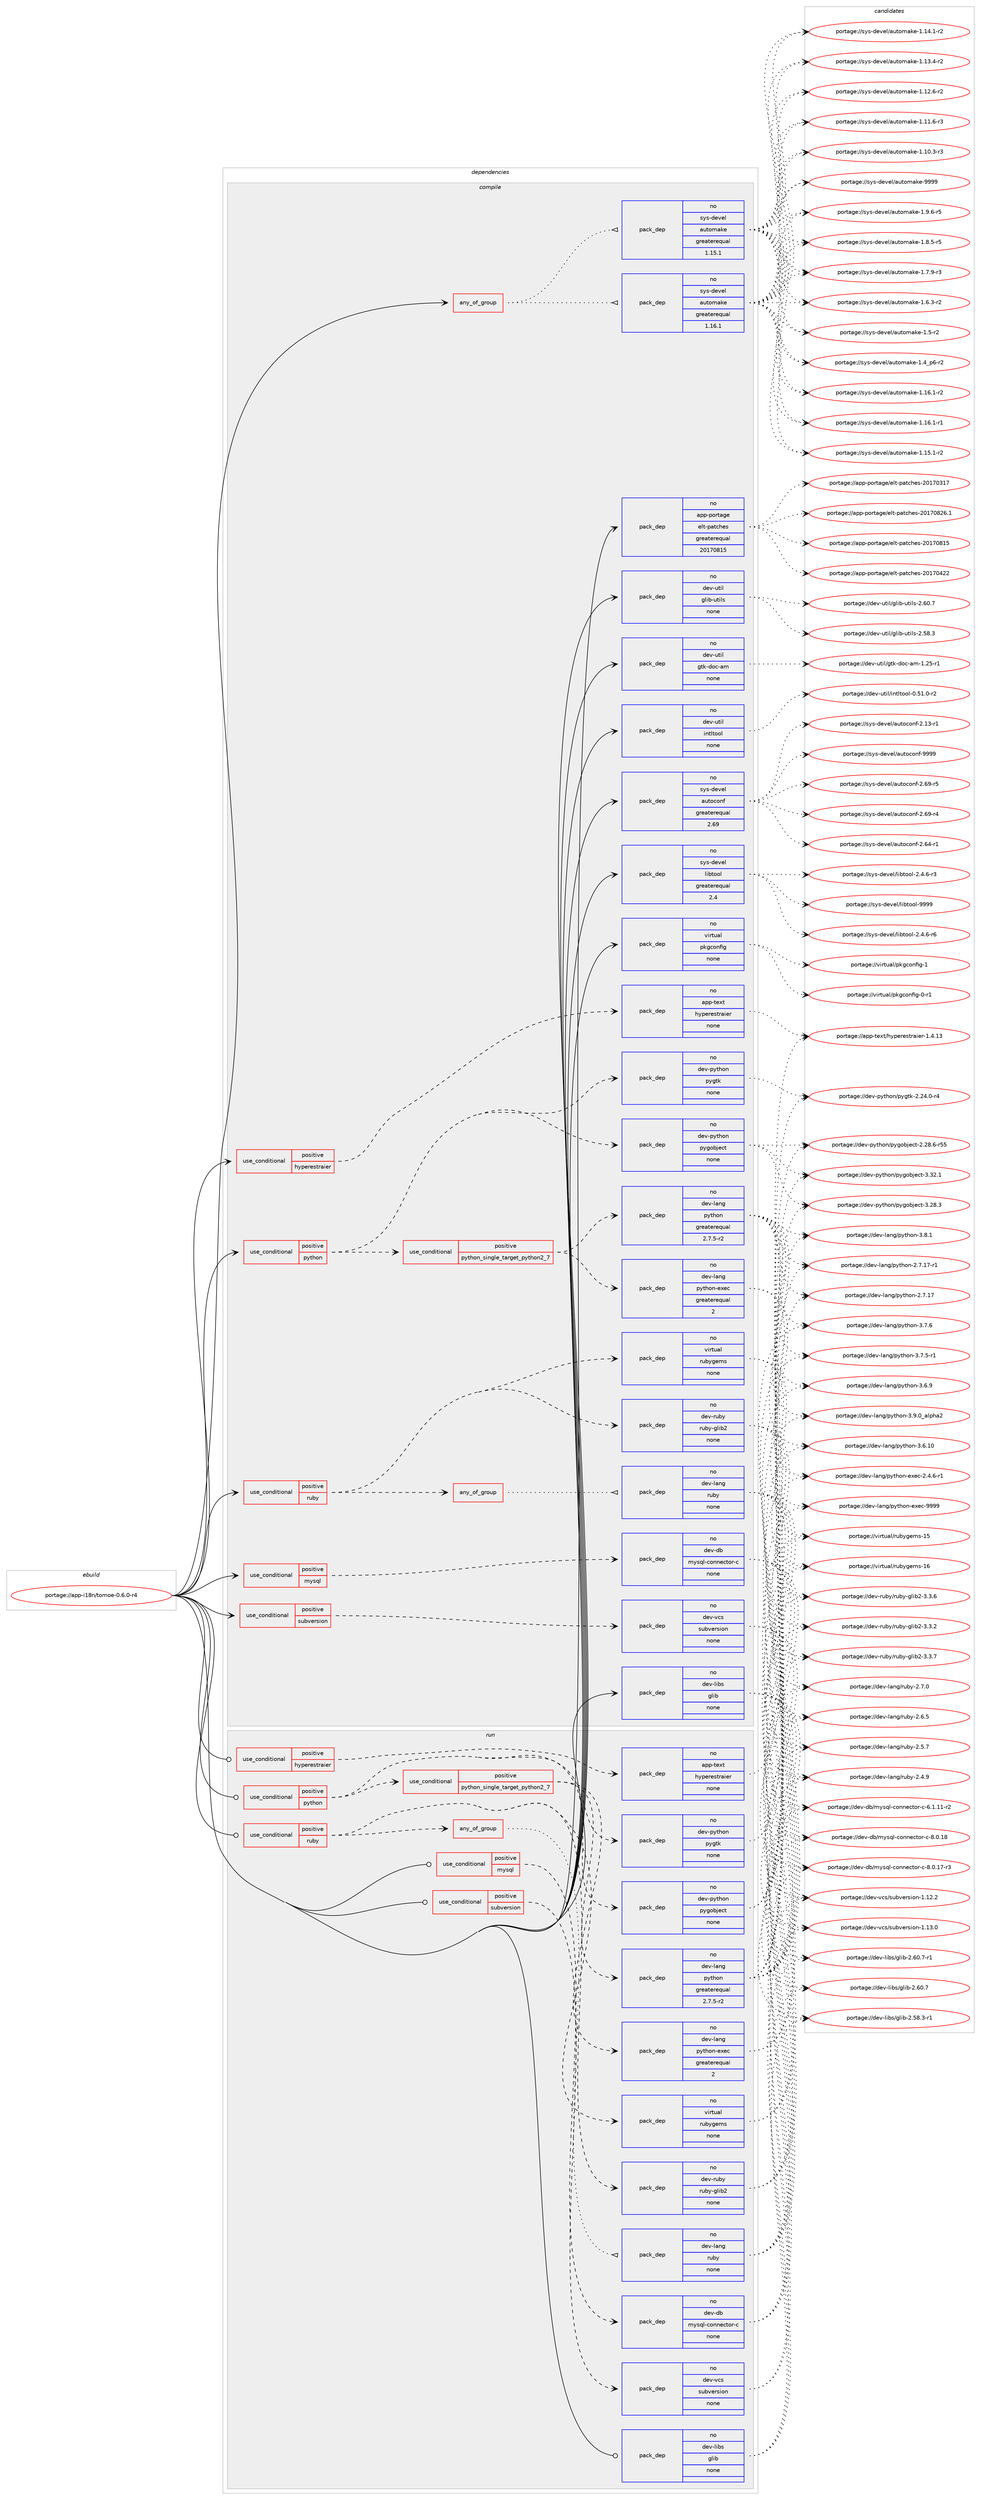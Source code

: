 digraph prolog {

# *************
# Graph options
# *************

newrank=true;
concentrate=true;
compound=true;
graph [rankdir=LR,fontname=Helvetica,fontsize=10,ranksep=1.5];#, ranksep=2.5, nodesep=0.2];
edge  [arrowhead=vee];
node  [fontname=Helvetica,fontsize=10];

# **********
# The ebuild
# **********

subgraph cluster_leftcol {
color=gray;
label=<<i>ebuild</i>>;
id [label="portage://app-i18n/tomoe-0.6.0-r4", color=red, width=4, href="../app-i18n/tomoe-0.6.0-r4.svg"];
}

# ****************
# The dependencies
# ****************

subgraph cluster_midcol {
color=gray;
label=<<i>dependencies</i>>;
subgraph cluster_compile {
fillcolor="#eeeeee";
style=filled;
label=<<i>compile</i>>;
subgraph any7976 {
dependency616886 [label=<<TABLE BORDER="0" CELLBORDER="1" CELLSPACING="0" CELLPADDING="4"><TR><TD CELLPADDING="10">any_of_group</TD></TR></TABLE>>, shape=none, color=red];subgraph pack464032 {
dependency616887 [label=<<TABLE BORDER="0" CELLBORDER="1" CELLSPACING="0" CELLPADDING="4" WIDTH="220"><TR><TD ROWSPAN="6" CELLPADDING="30">pack_dep</TD></TR><TR><TD WIDTH="110">no</TD></TR><TR><TD>sys-devel</TD></TR><TR><TD>automake</TD></TR><TR><TD>greaterequal</TD></TR><TR><TD>1.16.1</TD></TR></TABLE>>, shape=none, color=blue];
}
dependency616886:e -> dependency616887:w [weight=20,style="dotted",arrowhead="oinv"];
subgraph pack464033 {
dependency616888 [label=<<TABLE BORDER="0" CELLBORDER="1" CELLSPACING="0" CELLPADDING="4" WIDTH="220"><TR><TD ROWSPAN="6" CELLPADDING="30">pack_dep</TD></TR><TR><TD WIDTH="110">no</TD></TR><TR><TD>sys-devel</TD></TR><TR><TD>automake</TD></TR><TR><TD>greaterequal</TD></TR><TR><TD>1.15.1</TD></TR></TABLE>>, shape=none, color=blue];
}
dependency616886:e -> dependency616888:w [weight=20,style="dotted",arrowhead="oinv"];
}
id:e -> dependency616886:w [weight=20,style="solid",arrowhead="vee"];
subgraph cond144597 {
dependency616889 [label=<<TABLE BORDER="0" CELLBORDER="1" CELLSPACING="0" CELLPADDING="4"><TR><TD ROWSPAN="3" CELLPADDING="10">use_conditional</TD></TR><TR><TD>positive</TD></TR><TR><TD>hyperestraier</TD></TR></TABLE>>, shape=none, color=red];
subgraph pack464034 {
dependency616890 [label=<<TABLE BORDER="0" CELLBORDER="1" CELLSPACING="0" CELLPADDING="4" WIDTH="220"><TR><TD ROWSPAN="6" CELLPADDING="30">pack_dep</TD></TR><TR><TD WIDTH="110">no</TD></TR><TR><TD>app-text</TD></TR><TR><TD>hyperestraier</TD></TR><TR><TD>none</TD></TR><TR><TD></TD></TR></TABLE>>, shape=none, color=blue];
}
dependency616889:e -> dependency616890:w [weight=20,style="dashed",arrowhead="vee"];
}
id:e -> dependency616889:w [weight=20,style="solid",arrowhead="vee"];
subgraph cond144598 {
dependency616891 [label=<<TABLE BORDER="0" CELLBORDER="1" CELLSPACING="0" CELLPADDING="4"><TR><TD ROWSPAN="3" CELLPADDING="10">use_conditional</TD></TR><TR><TD>positive</TD></TR><TR><TD>mysql</TD></TR></TABLE>>, shape=none, color=red];
subgraph pack464035 {
dependency616892 [label=<<TABLE BORDER="0" CELLBORDER="1" CELLSPACING="0" CELLPADDING="4" WIDTH="220"><TR><TD ROWSPAN="6" CELLPADDING="30">pack_dep</TD></TR><TR><TD WIDTH="110">no</TD></TR><TR><TD>dev-db</TD></TR><TR><TD>mysql-connector-c</TD></TR><TR><TD>none</TD></TR><TR><TD></TD></TR></TABLE>>, shape=none, color=blue];
}
dependency616891:e -> dependency616892:w [weight=20,style="dashed",arrowhead="vee"];
}
id:e -> dependency616891:w [weight=20,style="solid",arrowhead="vee"];
subgraph cond144599 {
dependency616893 [label=<<TABLE BORDER="0" CELLBORDER="1" CELLSPACING="0" CELLPADDING="4"><TR><TD ROWSPAN="3" CELLPADDING="10">use_conditional</TD></TR><TR><TD>positive</TD></TR><TR><TD>python</TD></TR></TABLE>>, shape=none, color=red];
subgraph cond144600 {
dependency616894 [label=<<TABLE BORDER="0" CELLBORDER="1" CELLSPACING="0" CELLPADDING="4"><TR><TD ROWSPAN="3" CELLPADDING="10">use_conditional</TD></TR><TR><TD>positive</TD></TR><TR><TD>python_single_target_python2_7</TD></TR></TABLE>>, shape=none, color=red];
subgraph pack464036 {
dependency616895 [label=<<TABLE BORDER="0" CELLBORDER="1" CELLSPACING="0" CELLPADDING="4" WIDTH="220"><TR><TD ROWSPAN="6" CELLPADDING="30">pack_dep</TD></TR><TR><TD WIDTH="110">no</TD></TR><TR><TD>dev-lang</TD></TR><TR><TD>python</TD></TR><TR><TD>greaterequal</TD></TR><TR><TD>2.7.5-r2</TD></TR></TABLE>>, shape=none, color=blue];
}
dependency616894:e -> dependency616895:w [weight=20,style="dashed",arrowhead="vee"];
subgraph pack464037 {
dependency616896 [label=<<TABLE BORDER="0" CELLBORDER="1" CELLSPACING="0" CELLPADDING="4" WIDTH="220"><TR><TD ROWSPAN="6" CELLPADDING="30">pack_dep</TD></TR><TR><TD WIDTH="110">no</TD></TR><TR><TD>dev-lang</TD></TR><TR><TD>python-exec</TD></TR><TR><TD>greaterequal</TD></TR><TR><TD>2</TD></TR></TABLE>>, shape=none, color=blue];
}
dependency616894:e -> dependency616896:w [weight=20,style="dashed",arrowhead="vee"];
}
dependency616893:e -> dependency616894:w [weight=20,style="dashed",arrowhead="vee"];
subgraph pack464038 {
dependency616897 [label=<<TABLE BORDER="0" CELLBORDER="1" CELLSPACING="0" CELLPADDING="4" WIDTH="220"><TR><TD ROWSPAN="6" CELLPADDING="30">pack_dep</TD></TR><TR><TD WIDTH="110">no</TD></TR><TR><TD>dev-python</TD></TR><TR><TD>pygobject</TD></TR><TR><TD>none</TD></TR><TR><TD></TD></TR></TABLE>>, shape=none, color=blue];
}
dependency616893:e -> dependency616897:w [weight=20,style="dashed",arrowhead="vee"];
subgraph pack464039 {
dependency616898 [label=<<TABLE BORDER="0" CELLBORDER="1" CELLSPACING="0" CELLPADDING="4" WIDTH="220"><TR><TD ROWSPAN="6" CELLPADDING="30">pack_dep</TD></TR><TR><TD WIDTH="110">no</TD></TR><TR><TD>dev-python</TD></TR><TR><TD>pygtk</TD></TR><TR><TD>none</TD></TR><TR><TD></TD></TR></TABLE>>, shape=none, color=blue];
}
dependency616893:e -> dependency616898:w [weight=20,style="dashed",arrowhead="vee"];
}
id:e -> dependency616893:w [weight=20,style="solid",arrowhead="vee"];
subgraph cond144601 {
dependency616899 [label=<<TABLE BORDER="0" CELLBORDER="1" CELLSPACING="0" CELLPADDING="4"><TR><TD ROWSPAN="3" CELLPADDING="10">use_conditional</TD></TR><TR><TD>positive</TD></TR><TR><TD>ruby</TD></TR></TABLE>>, shape=none, color=red];
subgraph any7977 {
dependency616900 [label=<<TABLE BORDER="0" CELLBORDER="1" CELLSPACING="0" CELLPADDING="4"><TR><TD CELLPADDING="10">any_of_group</TD></TR></TABLE>>, shape=none, color=red];subgraph pack464040 {
dependency616901 [label=<<TABLE BORDER="0" CELLBORDER="1" CELLSPACING="0" CELLPADDING="4" WIDTH="220"><TR><TD ROWSPAN="6" CELLPADDING="30">pack_dep</TD></TR><TR><TD WIDTH="110">no</TD></TR><TR><TD>dev-lang</TD></TR><TR><TD>ruby</TD></TR><TR><TD>none</TD></TR><TR><TD></TD></TR></TABLE>>, shape=none, color=blue];
}
dependency616900:e -> dependency616901:w [weight=20,style="dotted",arrowhead="oinv"];
}
dependency616899:e -> dependency616900:w [weight=20,style="dashed",arrowhead="vee"];
subgraph pack464041 {
dependency616902 [label=<<TABLE BORDER="0" CELLBORDER="1" CELLSPACING="0" CELLPADDING="4" WIDTH="220"><TR><TD ROWSPAN="6" CELLPADDING="30">pack_dep</TD></TR><TR><TD WIDTH="110">no</TD></TR><TR><TD>virtual</TD></TR><TR><TD>rubygems</TD></TR><TR><TD>none</TD></TR><TR><TD></TD></TR></TABLE>>, shape=none, color=blue];
}
dependency616899:e -> dependency616902:w [weight=20,style="dashed",arrowhead="vee"];
subgraph pack464042 {
dependency616903 [label=<<TABLE BORDER="0" CELLBORDER="1" CELLSPACING="0" CELLPADDING="4" WIDTH="220"><TR><TD ROWSPAN="6" CELLPADDING="30">pack_dep</TD></TR><TR><TD WIDTH="110">no</TD></TR><TR><TD>dev-ruby</TD></TR><TR><TD>ruby-glib2</TD></TR><TR><TD>none</TD></TR><TR><TD></TD></TR></TABLE>>, shape=none, color=blue];
}
dependency616899:e -> dependency616903:w [weight=20,style="dashed",arrowhead="vee"];
}
id:e -> dependency616899:w [weight=20,style="solid",arrowhead="vee"];
subgraph cond144602 {
dependency616904 [label=<<TABLE BORDER="0" CELLBORDER="1" CELLSPACING="0" CELLPADDING="4"><TR><TD ROWSPAN="3" CELLPADDING="10">use_conditional</TD></TR><TR><TD>positive</TD></TR><TR><TD>subversion</TD></TR></TABLE>>, shape=none, color=red];
subgraph pack464043 {
dependency616905 [label=<<TABLE BORDER="0" CELLBORDER="1" CELLSPACING="0" CELLPADDING="4" WIDTH="220"><TR><TD ROWSPAN="6" CELLPADDING="30">pack_dep</TD></TR><TR><TD WIDTH="110">no</TD></TR><TR><TD>dev-vcs</TD></TR><TR><TD>subversion</TD></TR><TR><TD>none</TD></TR><TR><TD></TD></TR></TABLE>>, shape=none, color=blue];
}
dependency616904:e -> dependency616905:w [weight=20,style="dashed",arrowhead="vee"];
}
id:e -> dependency616904:w [weight=20,style="solid",arrowhead="vee"];
subgraph pack464044 {
dependency616906 [label=<<TABLE BORDER="0" CELLBORDER="1" CELLSPACING="0" CELLPADDING="4" WIDTH="220"><TR><TD ROWSPAN="6" CELLPADDING="30">pack_dep</TD></TR><TR><TD WIDTH="110">no</TD></TR><TR><TD>app-portage</TD></TR><TR><TD>elt-patches</TD></TR><TR><TD>greaterequal</TD></TR><TR><TD>20170815</TD></TR></TABLE>>, shape=none, color=blue];
}
id:e -> dependency616906:w [weight=20,style="solid",arrowhead="vee"];
subgraph pack464045 {
dependency616907 [label=<<TABLE BORDER="0" CELLBORDER="1" CELLSPACING="0" CELLPADDING="4" WIDTH="220"><TR><TD ROWSPAN="6" CELLPADDING="30">pack_dep</TD></TR><TR><TD WIDTH="110">no</TD></TR><TR><TD>dev-libs</TD></TR><TR><TD>glib</TD></TR><TR><TD>none</TD></TR><TR><TD></TD></TR></TABLE>>, shape=none, color=blue];
}
id:e -> dependency616907:w [weight=20,style="solid",arrowhead="vee"];
subgraph pack464046 {
dependency616908 [label=<<TABLE BORDER="0" CELLBORDER="1" CELLSPACING="0" CELLPADDING="4" WIDTH="220"><TR><TD ROWSPAN="6" CELLPADDING="30">pack_dep</TD></TR><TR><TD WIDTH="110">no</TD></TR><TR><TD>dev-util</TD></TR><TR><TD>glib-utils</TD></TR><TR><TD>none</TD></TR><TR><TD></TD></TR></TABLE>>, shape=none, color=blue];
}
id:e -> dependency616908:w [weight=20,style="solid",arrowhead="vee"];
subgraph pack464047 {
dependency616909 [label=<<TABLE BORDER="0" CELLBORDER="1" CELLSPACING="0" CELLPADDING="4" WIDTH="220"><TR><TD ROWSPAN="6" CELLPADDING="30">pack_dep</TD></TR><TR><TD WIDTH="110">no</TD></TR><TR><TD>dev-util</TD></TR><TR><TD>gtk-doc-am</TD></TR><TR><TD>none</TD></TR><TR><TD></TD></TR></TABLE>>, shape=none, color=blue];
}
id:e -> dependency616909:w [weight=20,style="solid",arrowhead="vee"];
subgraph pack464048 {
dependency616910 [label=<<TABLE BORDER="0" CELLBORDER="1" CELLSPACING="0" CELLPADDING="4" WIDTH="220"><TR><TD ROWSPAN="6" CELLPADDING="30">pack_dep</TD></TR><TR><TD WIDTH="110">no</TD></TR><TR><TD>dev-util</TD></TR><TR><TD>intltool</TD></TR><TR><TD>none</TD></TR><TR><TD></TD></TR></TABLE>>, shape=none, color=blue];
}
id:e -> dependency616910:w [weight=20,style="solid",arrowhead="vee"];
subgraph pack464049 {
dependency616911 [label=<<TABLE BORDER="0" CELLBORDER="1" CELLSPACING="0" CELLPADDING="4" WIDTH="220"><TR><TD ROWSPAN="6" CELLPADDING="30">pack_dep</TD></TR><TR><TD WIDTH="110">no</TD></TR><TR><TD>sys-devel</TD></TR><TR><TD>autoconf</TD></TR><TR><TD>greaterequal</TD></TR><TR><TD>2.69</TD></TR></TABLE>>, shape=none, color=blue];
}
id:e -> dependency616911:w [weight=20,style="solid",arrowhead="vee"];
subgraph pack464050 {
dependency616912 [label=<<TABLE BORDER="0" CELLBORDER="1" CELLSPACING="0" CELLPADDING="4" WIDTH="220"><TR><TD ROWSPAN="6" CELLPADDING="30">pack_dep</TD></TR><TR><TD WIDTH="110">no</TD></TR><TR><TD>sys-devel</TD></TR><TR><TD>libtool</TD></TR><TR><TD>greaterequal</TD></TR><TR><TD>2.4</TD></TR></TABLE>>, shape=none, color=blue];
}
id:e -> dependency616912:w [weight=20,style="solid",arrowhead="vee"];
subgraph pack464051 {
dependency616913 [label=<<TABLE BORDER="0" CELLBORDER="1" CELLSPACING="0" CELLPADDING="4" WIDTH="220"><TR><TD ROWSPAN="6" CELLPADDING="30">pack_dep</TD></TR><TR><TD WIDTH="110">no</TD></TR><TR><TD>virtual</TD></TR><TR><TD>pkgconfig</TD></TR><TR><TD>none</TD></TR><TR><TD></TD></TR></TABLE>>, shape=none, color=blue];
}
id:e -> dependency616913:w [weight=20,style="solid",arrowhead="vee"];
}
subgraph cluster_compileandrun {
fillcolor="#eeeeee";
style=filled;
label=<<i>compile and run</i>>;
}
subgraph cluster_run {
fillcolor="#eeeeee";
style=filled;
label=<<i>run</i>>;
subgraph cond144603 {
dependency616914 [label=<<TABLE BORDER="0" CELLBORDER="1" CELLSPACING="0" CELLPADDING="4"><TR><TD ROWSPAN="3" CELLPADDING="10">use_conditional</TD></TR><TR><TD>positive</TD></TR><TR><TD>hyperestraier</TD></TR></TABLE>>, shape=none, color=red];
subgraph pack464052 {
dependency616915 [label=<<TABLE BORDER="0" CELLBORDER="1" CELLSPACING="0" CELLPADDING="4" WIDTH="220"><TR><TD ROWSPAN="6" CELLPADDING="30">pack_dep</TD></TR><TR><TD WIDTH="110">no</TD></TR><TR><TD>app-text</TD></TR><TR><TD>hyperestraier</TD></TR><TR><TD>none</TD></TR><TR><TD></TD></TR></TABLE>>, shape=none, color=blue];
}
dependency616914:e -> dependency616915:w [weight=20,style="dashed",arrowhead="vee"];
}
id:e -> dependency616914:w [weight=20,style="solid",arrowhead="odot"];
subgraph cond144604 {
dependency616916 [label=<<TABLE BORDER="0" CELLBORDER="1" CELLSPACING="0" CELLPADDING="4"><TR><TD ROWSPAN="3" CELLPADDING="10">use_conditional</TD></TR><TR><TD>positive</TD></TR><TR><TD>mysql</TD></TR></TABLE>>, shape=none, color=red];
subgraph pack464053 {
dependency616917 [label=<<TABLE BORDER="0" CELLBORDER="1" CELLSPACING="0" CELLPADDING="4" WIDTH="220"><TR><TD ROWSPAN="6" CELLPADDING="30">pack_dep</TD></TR><TR><TD WIDTH="110">no</TD></TR><TR><TD>dev-db</TD></TR><TR><TD>mysql-connector-c</TD></TR><TR><TD>none</TD></TR><TR><TD></TD></TR></TABLE>>, shape=none, color=blue];
}
dependency616916:e -> dependency616917:w [weight=20,style="dashed",arrowhead="vee"];
}
id:e -> dependency616916:w [weight=20,style="solid",arrowhead="odot"];
subgraph cond144605 {
dependency616918 [label=<<TABLE BORDER="0" CELLBORDER="1" CELLSPACING="0" CELLPADDING="4"><TR><TD ROWSPAN="3" CELLPADDING="10">use_conditional</TD></TR><TR><TD>positive</TD></TR><TR><TD>python</TD></TR></TABLE>>, shape=none, color=red];
subgraph cond144606 {
dependency616919 [label=<<TABLE BORDER="0" CELLBORDER="1" CELLSPACING="0" CELLPADDING="4"><TR><TD ROWSPAN="3" CELLPADDING="10">use_conditional</TD></TR><TR><TD>positive</TD></TR><TR><TD>python_single_target_python2_7</TD></TR></TABLE>>, shape=none, color=red];
subgraph pack464054 {
dependency616920 [label=<<TABLE BORDER="0" CELLBORDER="1" CELLSPACING="0" CELLPADDING="4" WIDTH="220"><TR><TD ROWSPAN="6" CELLPADDING="30">pack_dep</TD></TR><TR><TD WIDTH="110">no</TD></TR><TR><TD>dev-lang</TD></TR><TR><TD>python</TD></TR><TR><TD>greaterequal</TD></TR><TR><TD>2.7.5-r2</TD></TR></TABLE>>, shape=none, color=blue];
}
dependency616919:e -> dependency616920:w [weight=20,style="dashed",arrowhead="vee"];
subgraph pack464055 {
dependency616921 [label=<<TABLE BORDER="0" CELLBORDER="1" CELLSPACING="0" CELLPADDING="4" WIDTH="220"><TR><TD ROWSPAN="6" CELLPADDING="30">pack_dep</TD></TR><TR><TD WIDTH="110">no</TD></TR><TR><TD>dev-lang</TD></TR><TR><TD>python-exec</TD></TR><TR><TD>greaterequal</TD></TR><TR><TD>2</TD></TR></TABLE>>, shape=none, color=blue];
}
dependency616919:e -> dependency616921:w [weight=20,style="dashed",arrowhead="vee"];
}
dependency616918:e -> dependency616919:w [weight=20,style="dashed",arrowhead="vee"];
subgraph pack464056 {
dependency616922 [label=<<TABLE BORDER="0" CELLBORDER="1" CELLSPACING="0" CELLPADDING="4" WIDTH="220"><TR><TD ROWSPAN="6" CELLPADDING="30">pack_dep</TD></TR><TR><TD WIDTH="110">no</TD></TR><TR><TD>dev-python</TD></TR><TR><TD>pygobject</TD></TR><TR><TD>none</TD></TR><TR><TD></TD></TR></TABLE>>, shape=none, color=blue];
}
dependency616918:e -> dependency616922:w [weight=20,style="dashed",arrowhead="vee"];
subgraph pack464057 {
dependency616923 [label=<<TABLE BORDER="0" CELLBORDER="1" CELLSPACING="0" CELLPADDING="4" WIDTH="220"><TR><TD ROWSPAN="6" CELLPADDING="30">pack_dep</TD></TR><TR><TD WIDTH="110">no</TD></TR><TR><TD>dev-python</TD></TR><TR><TD>pygtk</TD></TR><TR><TD>none</TD></TR><TR><TD></TD></TR></TABLE>>, shape=none, color=blue];
}
dependency616918:e -> dependency616923:w [weight=20,style="dashed",arrowhead="vee"];
}
id:e -> dependency616918:w [weight=20,style="solid",arrowhead="odot"];
subgraph cond144607 {
dependency616924 [label=<<TABLE BORDER="0" CELLBORDER="1" CELLSPACING="0" CELLPADDING="4"><TR><TD ROWSPAN="3" CELLPADDING="10">use_conditional</TD></TR><TR><TD>positive</TD></TR><TR><TD>ruby</TD></TR></TABLE>>, shape=none, color=red];
subgraph any7978 {
dependency616925 [label=<<TABLE BORDER="0" CELLBORDER="1" CELLSPACING="0" CELLPADDING="4"><TR><TD CELLPADDING="10">any_of_group</TD></TR></TABLE>>, shape=none, color=red];subgraph pack464058 {
dependency616926 [label=<<TABLE BORDER="0" CELLBORDER="1" CELLSPACING="0" CELLPADDING="4" WIDTH="220"><TR><TD ROWSPAN="6" CELLPADDING="30">pack_dep</TD></TR><TR><TD WIDTH="110">no</TD></TR><TR><TD>dev-lang</TD></TR><TR><TD>ruby</TD></TR><TR><TD>none</TD></TR><TR><TD></TD></TR></TABLE>>, shape=none, color=blue];
}
dependency616925:e -> dependency616926:w [weight=20,style="dotted",arrowhead="oinv"];
}
dependency616924:e -> dependency616925:w [weight=20,style="dashed",arrowhead="vee"];
subgraph pack464059 {
dependency616927 [label=<<TABLE BORDER="0" CELLBORDER="1" CELLSPACING="0" CELLPADDING="4" WIDTH="220"><TR><TD ROWSPAN="6" CELLPADDING="30">pack_dep</TD></TR><TR><TD WIDTH="110">no</TD></TR><TR><TD>virtual</TD></TR><TR><TD>rubygems</TD></TR><TR><TD>none</TD></TR><TR><TD></TD></TR></TABLE>>, shape=none, color=blue];
}
dependency616924:e -> dependency616927:w [weight=20,style="dashed",arrowhead="vee"];
subgraph pack464060 {
dependency616928 [label=<<TABLE BORDER="0" CELLBORDER="1" CELLSPACING="0" CELLPADDING="4" WIDTH="220"><TR><TD ROWSPAN="6" CELLPADDING="30">pack_dep</TD></TR><TR><TD WIDTH="110">no</TD></TR><TR><TD>dev-ruby</TD></TR><TR><TD>ruby-glib2</TD></TR><TR><TD>none</TD></TR><TR><TD></TD></TR></TABLE>>, shape=none, color=blue];
}
dependency616924:e -> dependency616928:w [weight=20,style="dashed",arrowhead="vee"];
}
id:e -> dependency616924:w [weight=20,style="solid",arrowhead="odot"];
subgraph cond144608 {
dependency616929 [label=<<TABLE BORDER="0" CELLBORDER="1" CELLSPACING="0" CELLPADDING="4"><TR><TD ROWSPAN="3" CELLPADDING="10">use_conditional</TD></TR><TR><TD>positive</TD></TR><TR><TD>subversion</TD></TR></TABLE>>, shape=none, color=red];
subgraph pack464061 {
dependency616930 [label=<<TABLE BORDER="0" CELLBORDER="1" CELLSPACING="0" CELLPADDING="4" WIDTH="220"><TR><TD ROWSPAN="6" CELLPADDING="30">pack_dep</TD></TR><TR><TD WIDTH="110">no</TD></TR><TR><TD>dev-vcs</TD></TR><TR><TD>subversion</TD></TR><TR><TD>none</TD></TR><TR><TD></TD></TR></TABLE>>, shape=none, color=blue];
}
dependency616929:e -> dependency616930:w [weight=20,style="dashed",arrowhead="vee"];
}
id:e -> dependency616929:w [weight=20,style="solid",arrowhead="odot"];
subgraph pack464062 {
dependency616931 [label=<<TABLE BORDER="0" CELLBORDER="1" CELLSPACING="0" CELLPADDING="4" WIDTH="220"><TR><TD ROWSPAN="6" CELLPADDING="30">pack_dep</TD></TR><TR><TD WIDTH="110">no</TD></TR><TR><TD>dev-libs</TD></TR><TR><TD>glib</TD></TR><TR><TD>none</TD></TR><TR><TD></TD></TR></TABLE>>, shape=none, color=blue];
}
id:e -> dependency616931:w [weight=20,style="solid",arrowhead="odot"];
}
}

# **************
# The candidates
# **************

subgraph cluster_choices {
rank=same;
color=gray;
label=<<i>candidates</i>>;

subgraph choice464032 {
color=black;
nodesep=1;
choice115121115451001011181011084797117116111109971071014557575757 [label="portage://sys-devel/automake-9999", color=red, width=4,href="../sys-devel/automake-9999.svg"];
choice115121115451001011181011084797117116111109971071014549465746544511453 [label="portage://sys-devel/automake-1.9.6-r5", color=red, width=4,href="../sys-devel/automake-1.9.6-r5.svg"];
choice115121115451001011181011084797117116111109971071014549465646534511453 [label="portage://sys-devel/automake-1.8.5-r5", color=red, width=4,href="../sys-devel/automake-1.8.5-r5.svg"];
choice115121115451001011181011084797117116111109971071014549465546574511451 [label="portage://sys-devel/automake-1.7.9-r3", color=red, width=4,href="../sys-devel/automake-1.7.9-r3.svg"];
choice115121115451001011181011084797117116111109971071014549465446514511450 [label="portage://sys-devel/automake-1.6.3-r2", color=red, width=4,href="../sys-devel/automake-1.6.3-r2.svg"];
choice11512111545100101118101108479711711611110997107101454946534511450 [label="portage://sys-devel/automake-1.5-r2", color=red, width=4,href="../sys-devel/automake-1.5-r2.svg"];
choice115121115451001011181011084797117116111109971071014549465295112544511450 [label="portage://sys-devel/automake-1.4_p6-r2", color=red, width=4,href="../sys-devel/automake-1.4_p6-r2.svg"];
choice11512111545100101118101108479711711611110997107101454946495446494511450 [label="portage://sys-devel/automake-1.16.1-r2", color=red, width=4,href="../sys-devel/automake-1.16.1-r2.svg"];
choice11512111545100101118101108479711711611110997107101454946495446494511449 [label="portage://sys-devel/automake-1.16.1-r1", color=red, width=4,href="../sys-devel/automake-1.16.1-r1.svg"];
choice11512111545100101118101108479711711611110997107101454946495346494511450 [label="portage://sys-devel/automake-1.15.1-r2", color=red, width=4,href="../sys-devel/automake-1.15.1-r2.svg"];
choice11512111545100101118101108479711711611110997107101454946495246494511450 [label="portage://sys-devel/automake-1.14.1-r2", color=red, width=4,href="../sys-devel/automake-1.14.1-r2.svg"];
choice11512111545100101118101108479711711611110997107101454946495146524511450 [label="portage://sys-devel/automake-1.13.4-r2", color=red, width=4,href="../sys-devel/automake-1.13.4-r2.svg"];
choice11512111545100101118101108479711711611110997107101454946495046544511450 [label="portage://sys-devel/automake-1.12.6-r2", color=red, width=4,href="../sys-devel/automake-1.12.6-r2.svg"];
choice11512111545100101118101108479711711611110997107101454946494946544511451 [label="portage://sys-devel/automake-1.11.6-r3", color=red, width=4,href="../sys-devel/automake-1.11.6-r3.svg"];
choice11512111545100101118101108479711711611110997107101454946494846514511451 [label="portage://sys-devel/automake-1.10.3-r3", color=red, width=4,href="../sys-devel/automake-1.10.3-r3.svg"];
dependency616887:e -> choice115121115451001011181011084797117116111109971071014557575757:w [style=dotted,weight="100"];
dependency616887:e -> choice115121115451001011181011084797117116111109971071014549465746544511453:w [style=dotted,weight="100"];
dependency616887:e -> choice115121115451001011181011084797117116111109971071014549465646534511453:w [style=dotted,weight="100"];
dependency616887:e -> choice115121115451001011181011084797117116111109971071014549465546574511451:w [style=dotted,weight="100"];
dependency616887:e -> choice115121115451001011181011084797117116111109971071014549465446514511450:w [style=dotted,weight="100"];
dependency616887:e -> choice11512111545100101118101108479711711611110997107101454946534511450:w [style=dotted,weight="100"];
dependency616887:e -> choice115121115451001011181011084797117116111109971071014549465295112544511450:w [style=dotted,weight="100"];
dependency616887:e -> choice11512111545100101118101108479711711611110997107101454946495446494511450:w [style=dotted,weight="100"];
dependency616887:e -> choice11512111545100101118101108479711711611110997107101454946495446494511449:w [style=dotted,weight="100"];
dependency616887:e -> choice11512111545100101118101108479711711611110997107101454946495346494511450:w [style=dotted,weight="100"];
dependency616887:e -> choice11512111545100101118101108479711711611110997107101454946495246494511450:w [style=dotted,weight="100"];
dependency616887:e -> choice11512111545100101118101108479711711611110997107101454946495146524511450:w [style=dotted,weight="100"];
dependency616887:e -> choice11512111545100101118101108479711711611110997107101454946495046544511450:w [style=dotted,weight="100"];
dependency616887:e -> choice11512111545100101118101108479711711611110997107101454946494946544511451:w [style=dotted,weight="100"];
dependency616887:e -> choice11512111545100101118101108479711711611110997107101454946494846514511451:w [style=dotted,weight="100"];
}
subgraph choice464033 {
color=black;
nodesep=1;
choice115121115451001011181011084797117116111109971071014557575757 [label="portage://sys-devel/automake-9999", color=red, width=4,href="../sys-devel/automake-9999.svg"];
choice115121115451001011181011084797117116111109971071014549465746544511453 [label="portage://sys-devel/automake-1.9.6-r5", color=red, width=4,href="../sys-devel/automake-1.9.6-r5.svg"];
choice115121115451001011181011084797117116111109971071014549465646534511453 [label="portage://sys-devel/automake-1.8.5-r5", color=red, width=4,href="../sys-devel/automake-1.8.5-r5.svg"];
choice115121115451001011181011084797117116111109971071014549465546574511451 [label="portage://sys-devel/automake-1.7.9-r3", color=red, width=4,href="../sys-devel/automake-1.7.9-r3.svg"];
choice115121115451001011181011084797117116111109971071014549465446514511450 [label="portage://sys-devel/automake-1.6.3-r2", color=red, width=4,href="../sys-devel/automake-1.6.3-r2.svg"];
choice11512111545100101118101108479711711611110997107101454946534511450 [label="portage://sys-devel/automake-1.5-r2", color=red, width=4,href="../sys-devel/automake-1.5-r2.svg"];
choice115121115451001011181011084797117116111109971071014549465295112544511450 [label="portage://sys-devel/automake-1.4_p6-r2", color=red, width=4,href="../sys-devel/automake-1.4_p6-r2.svg"];
choice11512111545100101118101108479711711611110997107101454946495446494511450 [label="portage://sys-devel/automake-1.16.1-r2", color=red, width=4,href="../sys-devel/automake-1.16.1-r2.svg"];
choice11512111545100101118101108479711711611110997107101454946495446494511449 [label="portage://sys-devel/automake-1.16.1-r1", color=red, width=4,href="../sys-devel/automake-1.16.1-r1.svg"];
choice11512111545100101118101108479711711611110997107101454946495346494511450 [label="portage://sys-devel/automake-1.15.1-r2", color=red, width=4,href="../sys-devel/automake-1.15.1-r2.svg"];
choice11512111545100101118101108479711711611110997107101454946495246494511450 [label="portage://sys-devel/automake-1.14.1-r2", color=red, width=4,href="../sys-devel/automake-1.14.1-r2.svg"];
choice11512111545100101118101108479711711611110997107101454946495146524511450 [label="portage://sys-devel/automake-1.13.4-r2", color=red, width=4,href="../sys-devel/automake-1.13.4-r2.svg"];
choice11512111545100101118101108479711711611110997107101454946495046544511450 [label="portage://sys-devel/automake-1.12.6-r2", color=red, width=4,href="../sys-devel/automake-1.12.6-r2.svg"];
choice11512111545100101118101108479711711611110997107101454946494946544511451 [label="portage://sys-devel/automake-1.11.6-r3", color=red, width=4,href="../sys-devel/automake-1.11.6-r3.svg"];
choice11512111545100101118101108479711711611110997107101454946494846514511451 [label="portage://sys-devel/automake-1.10.3-r3", color=red, width=4,href="../sys-devel/automake-1.10.3-r3.svg"];
dependency616888:e -> choice115121115451001011181011084797117116111109971071014557575757:w [style=dotted,weight="100"];
dependency616888:e -> choice115121115451001011181011084797117116111109971071014549465746544511453:w [style=dotted,weight="100"];
dependency616888:e -> choice115121115451001011181011084797117116111109971071014549465646534511453:w [style=dotted,weight="100"];
dependency616888:e -> choice115121115451001011181011084797117116111109971071014549465546574511451:w [style=dotted,weight="100"];
dependency616888:e -> choice115121115451001011181011084797117116111109971071014549465446514511450:w [style=dotted,weight="100"];
dependency616888:e -> choice11512111545100101118101108479711711611110997107101454946534511450:w [style=dotted,weight="100"];
dependency616888:e -> choice115121115451001011181011084797117116111109971071014549465295112544511450:w [style=dotted,weight="100"];
dependency616888:e -> choice11512111545100101118101108479711711611110997107101454946495446494511450:w [style=dotted,weight="100"];
dependency616888:e -> choice11512111545100101118101108479711711611110997107101454946495446494511449:w [style=dotted,weight="100"];
dependency616888:e -> choice11512111545100101118101108479711711611110997107101454946495346494511450:w [style=dotted,weight="100"];
dependency616888:e -> choice11512111545100101118101108479711711611110997107101454946495246494511450:w [style=dotted,weight="100"];
dependency616888:e -> choice11512111545100101118101108479711711611110997107101454946495146524511450:w [style=dotted,weight="100"];
dependency616888:e -> choice11512111545100101118101108479711711611110997107101454946495046544511450:w [style=dotted,weight="100"];
dependency616888:e -> choice11512111545100101118101108479711711611110997107101454946494946544511451:w [style=dotted,weight="100"];
dependency616888:e -> choice11512111545100101118101108479711711611110997107101454946494846514511451:w [style=dotted,weight="100"];
}
subgraph choice464034 {
color=black;
nodesep=1;
choice9711211245116101120116471041211121011141011151161149710510111445494652464951 [label="portage://app-text/hyperestraier-1.4.13", color=red, width=4,href="../app-text/hyperestraier-1.4.13.svg"];
dependency616890:e -> choice9711211245116101120116471041211121011141011151161149710510111445494652464951:w [style=dotted,weight="100"];
}
subgraph choice464035 {
color=black;
nodesep=1;
choice100101118451009847109121115113108459911111011010199116111114459945564648464956 [label="portage://dev-db/mysql-connector-c-8.0.18", color=red, width=4,href="../dev-db/mysql-connector-c-8.0.18.svg"];
choice1001011184510098471091211151131084599111110110101991161111144599455646484649554511451 [label="portage://dev-db/mysql-connector-c-8.0.17-r3", color=red, width=4,href="../dev-db/mysql-connector-c-8.0.17-r3.svg"];
choice1001011184510098471091211151131084599111110110101991161111144599455446494649494511450 [label="portage://dev-db/mysql-connector-c-6.1.11-r2", color=red, width=4,href="../dev-db/mysql-connector-c-6.1.11-r2.svg"];
dependency616892:e -> choice100101118451009847109121115113108459911111011010199116111114459945564648464956:w [style=dotted,weight="100"];
dependency616892:e -> choice1001011184510098471091211151131084599111110110101991161111144599455646484649554511451:w [style=dotted,weight="100"];
dependency616892:e -> choice1001011184510098471091211151131084599111110110101991161111144599455446494649494511450:w [style=dotted,weight="100"];
}
subgraph choice464036 {
color=black;
nodesep=1;
choice10010111845108971101034711212111610411111045514657464895971081121049750 [label="portage://dev-lang/python-3.9.0_alpha2", color=red, width=4,href="../dev-lang/python-3.9.0_alpha2.svg"];
choice100101118451089711010347112121116104111110455146564649 [label="portage://dev-lang/python-3.8.1", color=red, width=4,href="../dev-lang/python-3.8.1.svg"];
choice100101118451089711010347112121116104111110455146554654 [label="portage://dev-lang/python-3.7.6", color=red, width=4,href="../dev-lang/python-3.7.6.svg"];
choice1001011184510897110103471121211161041111104551465546534511449 [label="portage://dev-lang/python-3.7.5-r1", color=red, width=4,href="../dev-lang/python-3.7.5-r1.svg"];
choice100101118451089711010347112121116104111110455146544657 [label="portage://dev-lang/python-3.6.9", color=red, width=4,href="../dev-lang/python-3.6.9.svg"];
choice10010111845108971101034711212111610411111045514654464948 [label="portage://dev-lang/python-3.6.10", color=red, width=4,href="../dev-lang/python-3.6.10.svg"];
choice100101118451089711010347112121116104111110455046554649554511449 [label="portage://dev-lang/python-2.7.17-r1", color=red, width=4,href="../dev-lang/python-2.7.17-r1.svg"];
choice10010111845108971101034711212111610411111045504655464955 [label="portage://dev-lang/python-2.7.17", color=red, width=4,href="../dev-lang/python-2.7.17.svg"];
dependency616895:e -> choice10010111845108971101034711212111610411111045514657464895971081121049750:w [style=dotted,weight="100"];
dependency616895:e -> choice100101118451089711010347112121116104111110455146564649:w [style=dotted,weight="100"];
dependency616895:e -> choice100101118451089711010347112121116104111110455146554654:w [style=dotted,weight="100"];
dependency616895:e -> choice1001011184510897110103471121211161041111104551465546534511449:w [style=dotted,weight="100"];
dependency616895:e -> choice100101118451089711010347112121116104111110455146544657:w [style=dotted,weight="100"];
dependency616895:e -> choice10010111845108971101034711212111610411111045514654464948:w [style=dotted,weight="100"];
dependency616895:e -> choice100101118451089711010347112121116104111110455046554649554511449:w [style=dotted,weight="100"];
dependency616895:e -> choice10010111845108971101034711212111610411111045504655464955:w [style=dotted,weight="100"];
}
subgraph choice464037 {
color=black;
nodesep=1;
choice10010111845108971101034711212111610411111045101120101994557575757 [label="portage://dev-lang/python-exec-9999", color=red, width=4,href="../dev-lang/python-exec-9999.svg"];
choice10010111845108971101034711212111610411111045101120101994550465246544511449 [label="portage://dev-lang/python-exec-2.4.6-r1", color=red, width=4,href="../dev-lang/python-exec-2.4.6-r1.svg"];
dependency616896:e -> choice10010111845108971101034711212111610411111045101120101994557575757:w [style=dotted,weight="100"];
dependency616896:e -> choice10010111845108971101034711212111610411111045101120101994550465246544511449:w [style=dotted,weight="100"];
}
subgraph choice464038 {
color=black;
nodesep=1;
choice1001011184511212111610411111047112121103111981061019911645514651504649 [label="portage://dev-python/pygobject-3.32.1", color=red, width=4,href="../dev-python/pygobject-3.32.1.svg"];
choice1001011184511212111610411111047112121103111981061019911645514650564651 [label="portage://dev-python/pygobject-3.28.3", color=red, width=4,href="../dev-python/pygobject-3.28.3.svg"];
choice1001011184511212111610411111047112121103111981061019911645504650564654451145353 [label="portage://dev-python/pygobject-2.28.6-r55", color=red, width=4,href="../dev-python/pygobject-2.28.6-r55.svg"];
dependency616897:e -> choice1001011184511212111610411111047112121103111981061019911645514651504649:w [style=dotted,weight="100"];
dependency616897:e -> choice1001011184511212111610411111047112121103111981061019911645514650564651:w [style=dotted,weight="100"];
dependency616897:e -> choice1001011184511212111610411111047112121103111981061019911645504650564654451145353:w [style=dotted,weight="100"];
}
subgraph choice464039 {
color=black;
nodesep=1;
choice1001011184511212111610411111047112121103116107455046505246484511452 [label="portage://dev-python/pygtk-2.24.0-r4", color=red, width=4,href="../dev-python/pygtk-2.24.0-r4.svg"];
dependency616898:e -> choice1001011184511212111610411111047112121103116107455046505246484511452:w [style=dotted,weight="100"];
}
subgraph choice464040 {
color=black;
nodesep=1;
choice10010111845108971101034711411798121455046554648 [label="portage://dev-lang/ruby-2.7.0", color=red, width=4,href="../dev-lang/ruby-2.7.0.svg"];
choice10010111845108971101034711411798121455046544653 [label="portage://dev-lang/ruby-2.6.5", color=red, width=4,href="../dev-lang/ruby-2.6.5.svg"];
choice10010111845108971101034711411798121455046534655 [label="portage://dev-lang/ruby-2.5.7", color=red, width=4,href="../dev-lang/ruby-2.5.7.svg"];
choice10010111845108971101034711411798121455046524657 [label="portage://dev-lang/ruby-2.4.9", color=red, width=4,href="../dev-lang/ruby-2.4.9.svg"];
dependency616901:e -> choice10010111845108971101034711411798121455046554648:w [style=dotted,weight="100"];
dependency616901:e -> choice10010111845108971101034711411798121455046544653:w [style=dotted,weight="100"];
dependency616901:e -> choice10010111845108971101034711411798121455046534655:w [style=dotted,weight="100"];
dependency616901:e -> choice10010111845108971101034711411798121455046524657:w [style=dotted,weight="100"];
}
subgraph choice464041 {
color=black;
nodesep=1;
choice118105114116117971084711411798121103101109115454954 [label="portage://virtual/rubygems-16", color=red, width=4,href="../virtual/rubygems-16.svg"];
choice118105114116117971084711411798121103101109115454953 [label="portage://virtual/rubygems-15", color=red, width=4,href="../virtual/rubygems-15.svg"];
dependency616902:e -> choice118105114116117971084711411798121103101109115454954:w [style=dotted,weight="100"];
dependency616902:e -> choice118105114116117971084711411798121103101109115454953:w [style=dotted,weight="100"];
}
subgraph choice464042 {
color=black;
nodesep=1;
choice10010111845114117981214711411798121451031081059850455146514655 [label="portage://dev-ruby/ruby-glib2-3.3.7", color=red, width=4,href="../dev-ruby/ruby-glib2-3.3.7.svg"];
choice10010111845114117981214711411798121451031081059850455146514654 [label="portage://dev-ruby/ruby-glib2-3.3.6", color=red, width=4,href="../dev-ruby/ruby-glib2-3.3.6.svg"];
choice10010111845114117981214711411798121451031081059850455146514650 [label="portage://dev-ruby/ruby-glib2-3.3.2", color=red, width=4,href="../dev-ruby/ruby-glib2-3.3.2.svg"];
dependency616903:e -> choice10010111845114117981214711411798121451031081059850455146514655:w [style=dotted,weight="100"];
dependency616903:e -> choice10010111845114117981214711411798121451031081059850455146514654:w [style=dotted,weight="100"];
dependency616903:e -> choice10010111845114117981214711411798121451031081059850455146514650:w [style=dotted,weight="100"];
}
subgraph choice464043 {
color=black;
nodesep=1;
choice1001011184511899115471151179811810111411510511111045494649514648 [label="portage://dev-vcs/subversion-1.13.0", color=red, width=4,href="../dev-vcs/subversion-1.13.0.svg"];
choice1001011184511899115471151179811810111411510511111045494649504650 [label="portage://dev-vcs/subversion-1.12.2", color=red, width=4,href="../dev-vcs/subversion-1.12.2.svg"];
dependency616905:e -> choice1001011184511899115471151179811810111411510511111045494649514648:w [style=dotted,weight="100"];
dependency616905:e -> choice1001011184511899115471151179811810111411510511111045494649504650:w [style=dotted,weight="100"];
}
subgraph choice464044 {
color=black;
nodesep=1;
choice971121124511211111411697103101471011081164511297116991041011154550484955485650544649 [label="portage://app-portage/elt-patches-20170826.1", color=red, width=4,href="../app-portage/elt-patches-20170826.1.svg"];
choice97112112451121111141169710310147101108116451129711699104101115455048495548564953 [label="portage://app-portage/elt-patches-20170815", color=red, width=4,href="../app-portage/elt-patches-20170815.svg"];
choice97112112451121111141169710310147101108116451129711699104101115455048495548525050 [label="portage://app-portage/elt-patches-20170422", color=red, width=4,href="../app-portage/elt-patches-20170422.svg"];
choice97112112451121111141169710310147101108116451129711699104101115455048495548514955 [label="portage://app-portage/elt-patches-20170317", color=red, width=4,href="../app-portage/elt-patches-20170317.svg"];
dependency616906:e -> choice971121124511211111411697103101471011081164511297116991041011154550484955485650544649:w [style=dotted,weight="100"];
dependency616906:e -> choice97112112451121111141169710310147101108116451129711699104101115455048495548564953:w [style=dotted,weight="100"];
dependency616906:e -> choice97112112451121111141169710310147101108116451129711699104101115455048495548525050:w [style=dotted,weight="100"];
dependency616906:e -> choice97112112451121111141169710310147101108116451129711699104101115455048495548514955:w [style=dotted,weight="100"];
}
subgraph choice464045 {
color=black;
nodesep=1;
choice10010111845108105981154710310810598455046544846554511449 [label="portage://dev-libs/glib-2.60.7-r1", color=red, width=4,href="../dev-libs/glib-2.60.7-r1.svg"];
choice1001011184510810598115471031081059845504654484655 [label="portage://dev-libs/glib-2.60.7", color=red, width=4,href="../dev-libs/glib-2.60.7.svg"];
choice10010111845108105981154710310810598455046535646514511449 [label="portage://dev-libs/glib-2.58.3-r1", color=red, width=4,href="../dev-libs/glib-2.58.3-r1.svg"];
dependency616907:e -> choice10010111845108105981154710310810598455046544846554511449:w [style=dotted,weight="100"];
dependency616907:e -> choice1001011184510810598115471031081059845504654484655:w [style=dotted,weight="100"];
dependency616907:e -> choice10010111845108105981154710310810598455046535646514511449:w [style=dotted,weight="100"];
}
subgraph choice464046 {
color=black;
nodesep=1;
choice1001011184511711610510847103108105984511711610510811545504654484655 [label="portage://dev-util/glib-utils-2.60.7", color=red, width=4,href="../dev-util/glib-utils-2.60.7.svg"];
choice1001011184511711610510847103108105984511711610510811545504653564651 [label="portage://dev-util/glib-utils-2.58.3", color=red, width=4,href="../dev-util/glib-utils-2.58.3.svg"];
dependency616908:e -> choice1001011184511711610510847103108105984511711610510811545504654484655:w [style=dotted,weight="100"];
dependency616908:e -> choice1001011184511711610510847103108105984511711610510811545504653564651:w [style=dotted,weight="100"];
}
subgraph choice464047 {
color=black;
nodesep=1;
choice10010111845117116105108471031161074510011199459710945494650534511449 [label="portage://dev-util/gtk-doc-am-1.25-r1", color=red, width=4,href="../dev-util/gtk-doc-am-1.25-r1.svg"];
dependency616909:e -> choice10010111845117116105108471031161074510011199459710945494650534511449:w [style=dotted,weight="100"];
}
subgraph choice464048 {
color=black;
nodesep=1;
choice1001011184511711610510847105110116108116111111108454846534946484511450 [label="portage://dev-util/intltool-0.51.0-r2", color=red, width=4,href="../dev-util/intltool-0.51.0-r2.svg"];
dependency616910:e -> choice1001011184511711610510847105110116108116111111108454846534946484511450:w [style=dotted,weight="100"];
}
subgraph choice464049 {
color=black;
nodesep=1;
choice115121115451001011181011084797117116111991111101024557575757 [label="portage://sys-devel/autoconf-9999", color=red, width=4,href="../sys-devel/autoconf-9999.svg"];
choice1151211154510010111810110847971171161119911111010245504654574511453 [label="portage://sys-devel/autoconf-2.69-r5", color=red, width=4,href="../sys-devel/autoconf-2.69-r5.svg"];
choice1151211154510010111810110847971171161119911111010245504654574511452 [label="portage://sys-devel/autoconf-2.69-r4", color=red, width=4,href="../sys-devel/autoconf-2.69-r4.svg"];
choice1151211154510010111810110847971171161119911111010245504654524511449 [label="portage://sys-devel/autoconf-2.64-r1", color=red, width=4,href="../sys-devel/autoconf-2.64-r1.svg"];
choice1151211154510010111810110847971171161119911111010245504649514511449 [label="portage://sys-devel/autoconf-2.13-r1", color=red, width=4,href="../sys-devel/autoconf-2.13-r1.svg"];
dependency616911:e -> choice115121115451001011181011084797117116111991111101024557575757:w [style=dotted,weight="100"];
dependency616911:e -> choice1151211154510010111810110847971171161119911111010245504654574511453:w [style=dotted,weight="100"];
dependency616911:e -> choice1151211154510010111810110847971171161119911111010245504654574511452:w [style=dotted,weight="100"];
dependency616911:e -> choice1151211154510010111810110847971171161119911111010245504654524511449:w [style=dotted,weight="100"];
dependency616911:e -> choice1151211154510010111810110847971171161119911111010245504649514511449:w [style=dotted,weight="100"];
}
subgraph choice464050 {
color=black;
nodesep=1;
choice1151211154510010111810110847108105981161111111084557575757 [label="portage://sys-devel/libtool-9999", color=red, width=4,href="../sys-devel/libtool-9999.svg"];
choice1151211154510010111810110847108105981161111111084550465246544511454 [label="portage://sys-devel/libtool-2.4.6-r6", color=red, width=4,href="../sys-devel/libtool-2.4.6-r6.svg"];
choice1151211154510010111810110847108105981161111111084550465246544511451 [label="portage://sys-devel/libtool-2.4.6-r3", color=red, width=4,href="../sys-devel/libtool-2.4.6-r3.svg"];
dependency616912:e -> choice1151211154510010111810110847108105981161111111084557575757:w [style=dotted,weight="100"];
dependency616912:e -> choice1151211154510010111810110847108105981161111111084550465246544511454:w [style=dotted,weight="100"];
dependency616912:e -> choice1151211154510010111810110847108105981161111111084550465246544511451:w [style=dotted,weight="100"];
}
subgraph choice464051 {
color=black;
nodesep=1;
choice1181051141161179710847112107103991111101021051034549 [label="portage://virtual/pkgconfig-1", color=red, width=4,href="../virtual/pkgconfig-1.svg"];
choice11810511411611797108471121071039911111010210510345484511449 [label="portage://virtual/pkgconfig-0-r1", color=red, width=4,href="../virtual/pkgconfig-0-r1.svg"];
dependency616913:e -> choice1181051141161179710847112107103991111101021051034549:w [style=dotted,weight="100"];
dependency616913:e -> choice11810511411611797108471121071039911111010210510345484511449:w [style=dotted,weight="100"];
}
subgraph choice464052 {
color=black;
nodesep=1;
choice9711211245116101120116471041211121011141011151161149710510111445494652464951 [label="portage://app-text/hyperestraier-1.4.13", color=red, width=4,href="../app-text/hyperestraier-1.4.13.svg"];
dependency616915:e -> choice9711211245116101120116471041211121011141011151161149710510111445494652464951:w [style=dotted,weight="100"];
}
subgraph choice464053 {
color=black;
nodesep=1;
choice100101118451009847109121115113108459911111011010199116111114459945564648464956 [label="portage://dev-db/mysql-connector-c-8.0.18", color=red, width=4,href="../dev-db/mysql-connector-c-8.0.18.svg"];
choice1001011184510098471091211151131084599111110110101991161111144599455646484649554511451 [label="portage://dev-db/mysql-connector-c-8.0.17-r3", color=red, width=4,href="../dev-db/mysql-connector-c-8.0.17-r3.svg"];
choice1001011184510098471091211151131084599111110110101991161111144599455446494649494511450 [label="portage://dev-db/mysql-connector-c-6.1.11-r2", color=red, width=4,href="../dev-db/mysql-connector-c-6.1.11-r2.svg"];
dependency616917:e -> choice100101118451009847109121115113108459911111011010199116111114459945564648464956:w [style=dotted,weight="100"];
dependency616917:e -> choice1001011184510098471091211151131084599111110110101991161111144599455646484649554511451:w [style=dotted,weight="100"];
dependency616917:e -> choice1001011184510098471091211151131084599111110110101991161111144599455446494649494511450:w [style=dotted,weight="100"];
}
subgraph choice464054 {
color=black;
nodesep=1;
choice10010111845108971101034711212111610411111045514657464895971081121049750 [label="portage://dev-lang/python-3.9.0_alpha2", color=red, width=4,href="../dev-lang/python-3.9.0_alpha2.svg"];
choice100101118451089711010347112121116104111110455146564649 [label="portage://dev-lang/python-3.8.1", color=red, width=4,href="../dev-lang/python-3.8.1.svg"];
choice100101118451089711010347112121116104111110455146554654 [label="portage://dev-lang/python-3.7.6", color=red, width=4,href="../dev-lang/python-3.7.6.svg"];
choice1001011184510897110103471121211161041111104551465546534511449 [label="portage://dev-lang/python-3.7.5-r1", color=red, width=4,href="../dev-lang/python-3.7.5-r1.svg"];
choice100101118451089711010347112121116104111110455146544657 [label="portage://dev-lang/python-3.6.9", color=red, width=4,href="../dev-lang/python-3.6.9.svg"];
choice10010111845108971101034711212111610411111045514654464948 [label="portage://dev-lang/python-3.6.10", color=red, width=4,href="../dev-lang/python-3.6.10.svg"];
choice100101118451089711010347112121116104111110455046554649554511449 [label="portage://dev-lang/python-2.7.17-r1", color=red, width=4,href="../dev-lang/python-2.7.17-r1.svg"];
choice10010111845108971101034711212111610411111045504655464955 [label="portage://dev-lang/python-2.7.17", color=red, width=4,href="../dev-lang/python-2.7.17.svg"];
dependency616920:e -> choice10010111845108971101034711212111610411111045514657464895971081121049750:w [style=dotted,weight="100"];
dependency616920:e -> choice100101118451089711010347112121116104111110455146564649:w [style=dotted,weight="100"];
dependency616920:e -> choice100101118451089711010347112121116104111110455146554654:w [style=dotted,weight="100"];
dependency616920:e -> choice1001011184510897110103471121211161041111104551465546534511449:w [style=dotted,weight="100"];
dependency616920:e -> choice100101118451089711010347112121116104111110455146544657:w [style=dotted,weight="100"];
dependency616920:e -> choice10010111845108971101034711212111610411111045514654464948:w [style=dotted,weight="100"];
dependency616920:e -> choice100101118451089711010347112121116104111110455046554649554511449:w [style=dotted,weight="100"];
dependency616920:e -> choice10010111845108971101034711212111610411111045504655464955:w [style=dotted,weight="100"];
}
subgraph choice464055 {
color=black;
nodesep=1;
choice10010111845108971101034711212111610411111045101120101994557575757 [label="portage://dev-lang/python-exec-9999", color=red, width=4,href="../dev-lang/python-exec-9999.svg"];
choice10010111845108971101034711212111610411111045101120101994550465246544511449 [label="portage://dev-lang/python-exec-2.4.6-r1", color=red, width=4,href="../dev-lang/python-exec-2.4.6-r1.svg"];
dependency616921:e -> choice10010111845108971101034711212111610411111045101120101994557575757:w [style=dotted,weight="100"];
dependency616921:e -> choice10010111845108971101034711212111610411111045101120101994550465246544511449:w [style=dotted,weight="100"];
}
subgraph choice464056 {
color=black;
nodesep=1;
choice1001011184511212111610411111047112121103111981061019911645514651504649 [label="portage://dev-python/pygobject-3.32.1", color=red, width=4,href="../dev-python/pygobject-3.32.1.svg"];
choice1001011184511212111610411111047112121103111981061019911645514650564651 [label="portage://dev-python/pygobject-3.28.3", color=red, width=4,href="../dev-python/pygobject-3.28.3.svg"];
choice1001011184511212111610411111047112121103111981061019911645504650564654451145353 [label="portage://dev-python/pygobject-2.28.6-r55", color=red, width=4,href="../dev-python/pygobject-2.28.6-r55.svg"];
dependency616922:e -> choice1001011184511212111610411111047112121103111981061019911645514651504649:w [style=dotted,weight="100"];
dependency616922:e -> choice1001011184511212111610411111047112121103111981061019911645514650564651:w [style=dotted,weight="100"];
dependency616922:e -> choice1001011184511212111610411111047112121103111981061019911645504650564654451145353:w [style=dotted,weight="100"];
}
subgraph choice464057 {
color=black;
nodesep=1;
choice1001011184511212111610411111047112121103116107455046505246484511452 [label="portage://dev-python/pygtk-2.24.0-r4", color=red, width=4,href="../dev-python/pygtk-2.24.0-r4.svg"];
dependency616923:e -> choice1001011184511212111610411111047112121103116107455046505246484511452:w [style=dotted,weight="100"];
}
subgraph choice464058 {
color=black;
nodesep=1;
choice10010111845108971101034711411798121455046554648 [label="portage://dev-lang/ruby-2.7.0", color=red, width=4,href="../dev-lang/ruby-2.7.0.svg"];
choice10010111845108971101034711411798121455046544653 [label="portage://dev-lang/ruby-2.6.5", color=red, width=4,href="../dev-lang/ruby-2.6.5.svg"];
choice10010111845108971101034711411798121455046534655 [label="portage://dev-lang/ruby-2.5.7", color=red, width=4,href="../dev-lang/ruby-2.5.7.svg"];
choice10010111845108971101034711411798121455046524657 [label="portage://dev-lang/ruby-2.4.9", color=red, width=4,href="../dev-lang/ruby-2.4.9.svg"];
dependency616926:e -> choice10010111845108971101034711411798121455046554648:w [style=dotted,weight="100"];
dependency616926:e -> choice10010111845108971101034711411798121455046544653:w [style=dotted,weight="100"];
dependency616926:e -> choice10010111845108971101034711411798121455046534655:w [style=dotted,weight="100"];
dependency616926:e -> choice10010111845108971101034711411798121455046524657:w [style=dotted,weight="100"];
}
subgraph choice464059 {
color=black;
nodesep=1;
choice118105114116117971084711411798121103101109115454954 [label="portage://virtual/rubygems-16", color=red, width=4,href="../virtual/rubygems-16.svg"];
choice118105114116117971084711411798121103101109115454953 [label="portage://virtual/rubygems-15", color=red, width=4,href="../virtual/rubygems-15.svg"];
dependency616927:e -> choice118105114116117971084711411798121103101109115454954:w [style=dotted,weight="100"];
dependency616927:e -> choice118105114116117971084711411798121103101109115454953:w [style=dotted,weight="100"];
}
subgraph choice464060 {
color=black;
nodesep=1;
choice10010111845114117981214711411798121451031081059850455146514655 [label="portage://dev-ruby/ruby-glib2-3.3.7", color=red, width=4,href="../dev-ruby/ruby-glib2-3.3.7.svg"];
choice10010111845114117981214711411798121451031081059850455146514654 [label="portage://dev-ruby/ruby-glib2-3.3.6", color=red, width=4,href="../dev-ruby/ruby-glib2-3.3.6.svg"];
choice10010111845114117981214711411798121451031081059850455146514650 [label="portage://dev-ruby/ruby-glib2-3.3.2", color=red, width=4,href="../dev-ruby/ruby-glib2-3.3.2.svg"];
dependency616928:e -> choice10010111845114117981214711411798121451031081059850455146514655:w [style=dotted,weight="100"];
dependency616928:e -> choice10010111845114117981214711411798121451031081059850455146514654:w [style=dotted,weight="100"];
dependency616928:e -> choice10010111845114117981214711411798121451031081059850455146514650:w [style=dotted,weight="100"];
}
subgraph choice464061 {
color=black;
nodesep=1;
choice1001011184511899115471151179811810111411510511111045494649514648 [label="portage://dev-vcs/subversion-1.13.0", color=red, width=4,href="../dev-vcs/subversion-1.13.0.svg"];
choice1001011184511899115471151179811810111411510511111045494649504650 [label="portage://dev-vcs/subversion-1.12.2", color=red, width=4,href="../dev-vcs/subversion-1.12.2.svg"];
dependency616930:e -> choice1001011184511899115471151179811810111411510511111045494649514648:w [style=dotted,weight="100"];
dependency616930:e -> choice1001011184511899115471151179811810111411510511111045494649504650:w [style=dotted,weight="100"];
}
subgraph choice464062 {
color=black;
nodesep=1;
choice10010111845108105981154710310810598455046544846554511449 [label="portage://dev-libs/glib-2.60.7-r1", color=red, width=4,href="../dev-libs/glib-2.60.7-r1.svg"];
choice1001011184510810598115471031081059845504654484655 [label="portage://dev-libs/glib-2.60.7", color=red, width=4,href="../dev-libs/glib-2.60.7.svg"];
choice10010111845108105981154710310810598455046535646514511449 [label="portage://dev-libs/glib-2.58.3-r1", color=red, width=4,href="../dev-libs/glib-2.58.3-r1.svg"];
dependency616931:e -> choice10010111845108105981154710310810598455046544846554511449:w [style=dotted,weight="100"];
dependency616931:e -> choice1001011184510810598115471031081059845504654484655:w [style=dotted,weight="100"];
dependency616931:e -> choice10010111845108105981154710310810598455046535646514511449:w [style=dotted,weight="100"];
}
}

}
